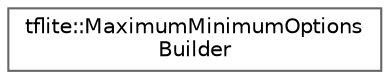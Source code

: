 digraph "Graphical Class Hierarchy"
{
 // LATEX_PDF_SIZE
  bgcolor="transparent";
  edge [fontname=Helvetica,fontsize=10,labelfontname=Helvetica,labelfontsize=10];
  node [fontname=Helvetica,fontsize=10,shape=box,height=0.2,width=0.4];
  rankdir="LR";
  Node0 [id="Node000000",label="tflite::MaximumMinimumOptions\lBuilder",height=0.2,width=0.4,color="grey40", fillcolor="white", style="filled",URL="$structtflite_1_1_maximum_minimum_options_builder.html",tooltip=" "];
}

